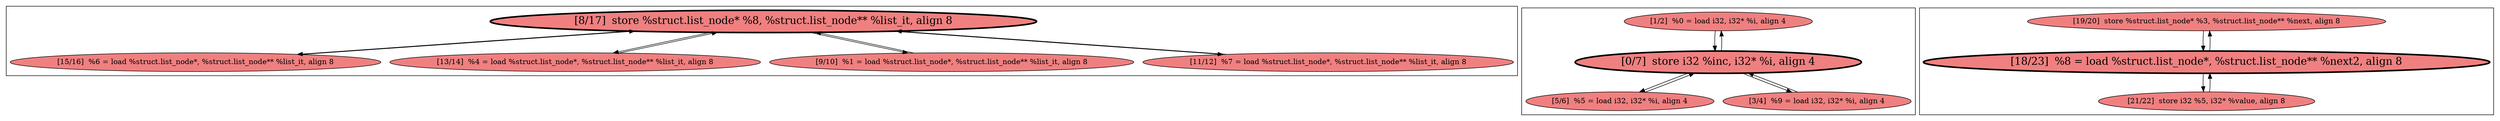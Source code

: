 
digraph G {





subgraph cluster2 {


node222 [penwidth=3.0,fontsize=20,fillcolor=lightcoral,label="[8/17]  store %struct.list_node* %8, %struct.list_node** %list_it, align 8",shape=ellipse,style=filled ]
node221 [fillcolor=lightcoral,label="[15/16]  %6 = load %struct.list_node*, %struct.list_node** %list_it, align 8",shape=ellipse,style=filled ]
node219 [fillcolor=lightcoral,label="[13/14]  %4 = load %struct.list_node*, %struct.list_node** %list_it, align 8",shape=ellipse,style=filled ]
node223 [fillcolor=lightcoral,label="[9/10]  %1 = load %struct.list_node*, %struct.list_node** %list_it, align 8",shape=ellipse,style=filled ]
node220 [fillcolor=lightcoral,label="[11/12]  %7 = load %struct.list_node*, %struct.list_node** %list_it, align 8",shape=ellipse,style=filled ]

node222->node221 [ ]
node222->node223 [ ]
node220->node222 [ ]
node223->node222 [ ]
node219->node222 [ ]
node221->node222 [ ]
node222->node220 [ ]
node222->node219 [ ]


}

subgraph cluster0 {


node215 [fillcolor=lightcoral,label="[1/2]  %0 = load i32, i32* %i, align 4",shape=ellipse,style=filled ]
node214 [penwidth=3.0,fontsize=20,fillcolor=lightcoral,label="[0/7]  store i32 %inc, i32* %i, align 4",shape=ellipse,style=filled ]
node212 [fillcolor=lightcoral,label="[5/6]  %5 = load i32, i32* %i, align 4",shape=ellipse,style=filled ]
node213 [fillcolor=lightcoral,label="[3/4]  %9 = load i32, i32* %i, align 4",shape=ellipse,style=filled ]

node213->node214 [ ]
node212->node214 [ ]
node214->node213 [ ]
node215->node214 [ ]
node214->node212 [ ]
node214->node215 [ ]


}

subgraph cluster1 {


node218 [fillcolor=lightcoral,label="[19/20]  store %struct.list_node* %3, %struct.list_node** %next, align 8",shape=ellipse,style=filled ]
node216 [fillcolor=lightcoral,label="[21/22]  store i32 %5, i32* %value, align 8",shape=ellipse,style=filled ]
node217 [penwidth=3.0,fontsize=20,fillcolor=lightcoral,label="[18/23]  %8 = load %struct.list_node*, %struct.list_node** %next2, align 8",shape=ellipse,style=filled ]

node217->node216 [ ]
node216->node217 [ ]
node218->node217 [ ]
node217->node218 [ ]


}

}
